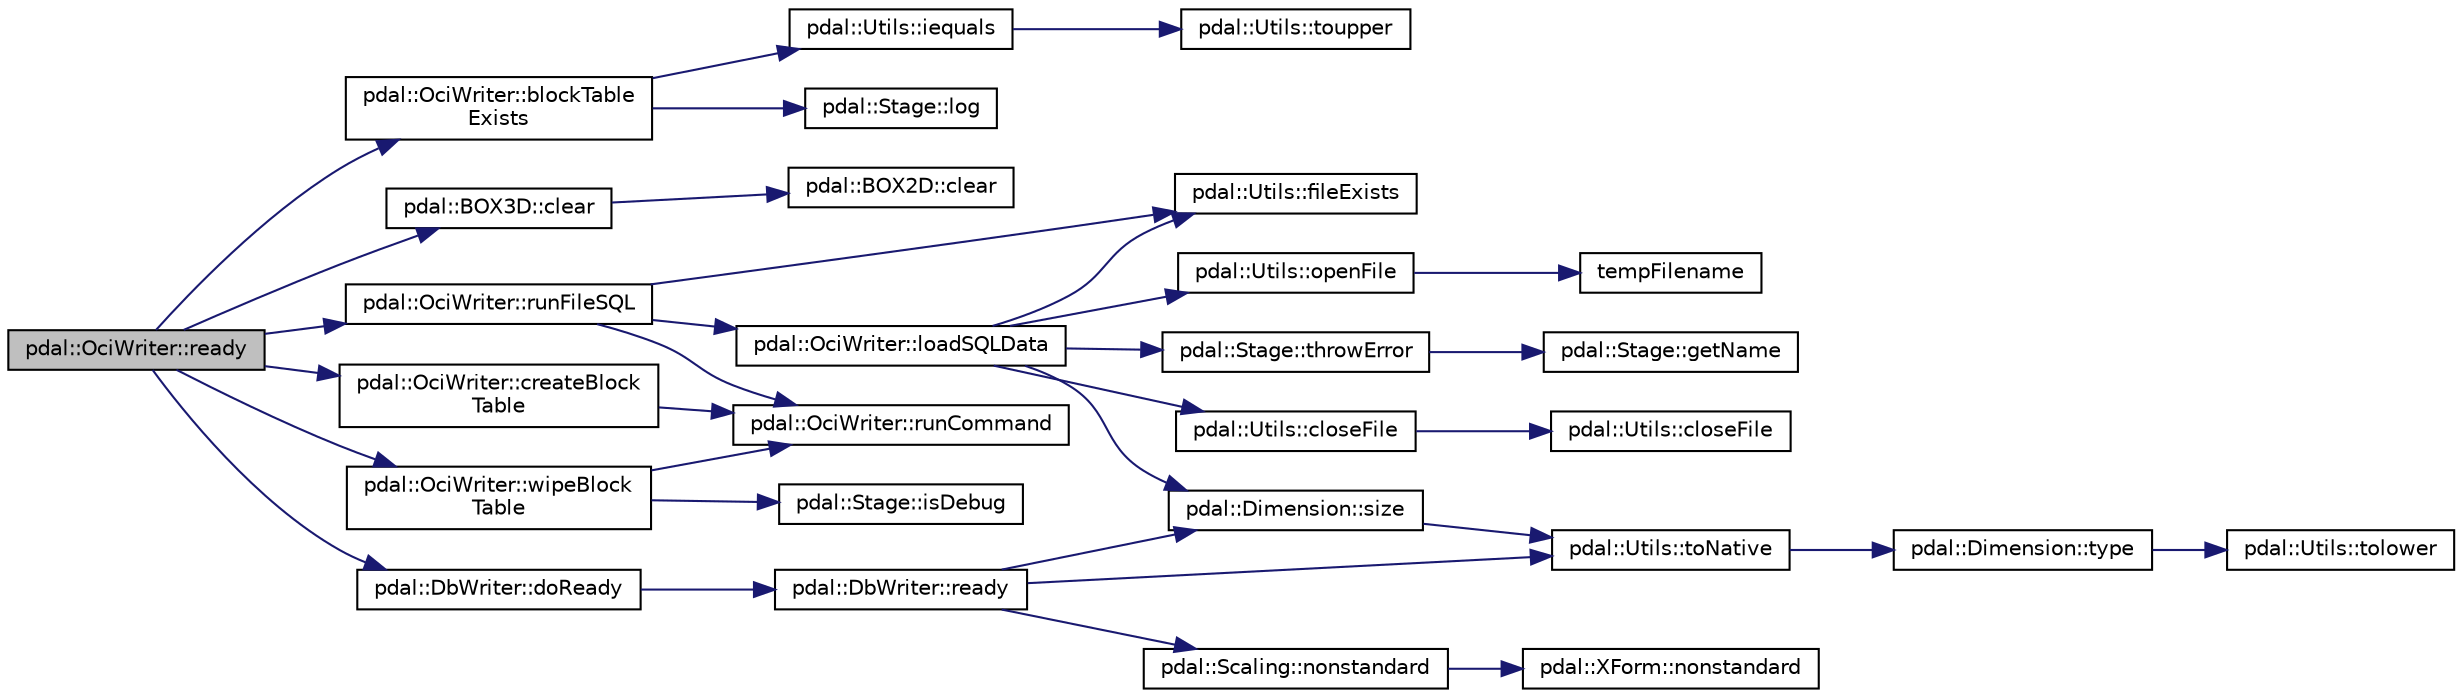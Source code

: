 digraph "pdal::OciWriter::ready"
{
  edge [fontname="Helvetica",fontsize="10",labelfontname="Helvetica",labelfontsize="10"];
  node [fontname="Helvetica",fontsize="10",shape=record];
  rankdir="LR";
  Node1 [label="pdal::OciWriter::ready",height=0.2,width=0.4,color="black", fillcolor="grey75", style="filled", fontcolor="black"];
  Node1 -> Node2 [color="midnightblue",fontsize="10",style="solid",fontname="Helvetica"];
  Node2 [label="pdal::OciWriter::blockTable\lExists",height=0.2,width=0.4,color="black", fillcolor="white", style="filled",URL="$classpdal_1_1OciWriter.html#a2043a7b3517864d95d7969293b412180"];
  Node2 -> Node3 [color="midnightblue",fontsize="10",style="solid",fontname="Helvetica"];
  Node3 [label="pdal::Utils::iequals",height=0.2,width=0.4,color="black", fillcolor="white", style="filled",URL="$namespacepdal_1_1Utils.html#acb34cb790a22dbce1a05582ba4917566"];
  Node3 -> Node4 [color="midnightblue",fontsize="10",style="solid",fontname="Helvetica"];
  Node4 [label="pdal::Utils::toupper",height=0.2,width=0.4,color="black", fillcolor="white", style="filled",URL="$namespacepdal_1_1Utils.html#a28e3e2faff94b20f9908e77bc54ed983"];
  Node2 -> Node5 [color="midnightblue",fontsize="10",style="solid",fontname="Helvetica"];
  Node5 [label="pdal::Stage::log",height=0.2,width=0.4,color="black", fillcolor="white", style="filled",URL="$classpdal_1_1Stage.html#ae8c29817e14d7cda53fdcbb23102d872"];
  Node1 -> Node6 [color="midnightblue",fontsize="10",style="solid",fontname="Helvetica"];
  Node6 [label="pdal::BOX3D::clear",height=0.2,width=0.4,color="black", fillcolor="white", style="filled",URL="$classpdal_1_1BOX3D.html#a2bc36ba06f8eb54acd95cf58fb968317"];
  Node6 -> Node7 [color="midnightblue",fontsize="10",style="solid",fontname="Helvetica"];
  Node7 [label="pdal::BOX2D::clear",height=0.2,width=0.4,color="black", fillcolor="white", style="filled",URL="$classpdal_1_1BOX2D.html#a299dd7a0eb6878ba584f6ae3608c22f1"];
  Node1 -> Node8 [color="midnightblue",fontsize="10",style="solid",fontname="Helvetica"];
  Node8 [label="pdal::OciWriter::createBlock\lTable",height=0.2,width=0.4,color="black", fillcolor="white", style="filled",URL="$classpdal_1_1OciWriter.html#aae200e648be62ee5bd6e7a9309409e2e"];
  Node8 -> Node9 [color="midnightblue",fontsize="10",style="solid",fontname="Helvetica"];
  Node9 [label="pdal::OciWriter::runCommand",height=0.2,width=0.4,color="black", fillcolor="white", style="filled",URL="$classpdal_1_1OciWriter.html#a80b62166cf73958e525123c285ad79a3"];
  Node1 -> Node10 [color="midnightblue",fontsize="10",style="solid",fontname="Helvetica"];
  Node10 [label="pdal::DbWriter::doReady",height=0.2,width=0.4,color="black", fillcolor="white", style="filled",URL="$classpdal_1_1DbWriter.html#a0e1666ce3872f2d6c0c1059df0c82340"];
  Node10 -> Node11 [color="midnightblue",fontsize="10",style="solid",fontname="Helvetica"];
  Node11 [label="pdal::DbWriter::ready",height=0.2,width=0.4,color="black", fillcolor="white", style="filled",URL="$classpdal_1_1DbWriter.html#a39553d80fb4fb40fb9cb9bd7b634df66"];
  Node11 -> Node12 [color="midnightblue",fontsize="10",style="solid",fontname="Helvetica"];
  Node12 [label="pdal::Scaling::nonstandard",height=0.2,width=0.4,color="black", fillcolor="white", style="filled",URL="$classpdal_1_1Scaling.html#ae5bcc3f114dd8ea91ff5e06eeed29f96"];
  Node12 -> Node13 [color="midnightblue",fontsize="10",style="solid",fontname="Helvetica"];
  Node13 [label="pdal::XForm::nonstandard",height=0.2,width=0.4,color="black", fillcolor="white", style="filled",URL="$structpdal_1_1XForm.html#aa8911e8618efef91038c0b4d1e37c331"];
  Node11 -> Node14 [color="midnightblue",fontsize="10",style="solid",fontname="Helvetica"];
  Node14 [label="pdal::Dimension::size",height=0.2,width=0.4,color="black", fillcolor="white", style="filled",URL="$namespacepdal_1_1Dimension.html#acf81dae9d5946f3a941f9df154b2329b"];
  Node14 -> Node15 [color="midnightblue",fontsize="10",style="solid",fontname="Helvetica"];
  Node15 [label="pdal::Utils::toNative",height=0.2,width=0.4,color="black", fillcolor="white", style="filled",URL="$namespacepdal_1_1Utils.html#a59253304d0f929e3a3ea00f09636002f"];
  Node15 -> Node16 [color="midnightblue",fontsize="10",style="solid",fontname="Helvetica"];
  Node16 [label="pdal::Dimension::type",height=0.2,width=0.4,color="black", fillcolor="white", style="filled",URL="$namespacepdal_1_1Dimension.html#a880d689fed54aa3ded6f88c9e058c5d2"];
  Node16 -> Node17 [color="midnightblue",fontsize="10",style="solid",fontname="Helvetica"];
  Node17 [label="pdal::Utils::tolower",height=0.2,width=0.4,color="black", fillcolor="white", style="filled",URL="$namespacepdal_1_1Utils.html#a5268937cf695835e55392f752dc02cb2"];
  Node11 -> Node15 [color="midnightblue",fontsize="10",style="solid",fontname="Helvetica"];
  Node1 -> Node18 [color="midnightblue",fontsize="10",style="solid",fontname="Helvetica"];
  Node18 [label="pdal::OciWriter::runFileSQL",height=0.2,width=0.4,color="black", fillcolor="white", style="filled",URL="$classpdal_1_1OciWriter.html#a629a673386708bf15044f9c05c2218fd"];
  Node18 -> Node19 [color="midnightblue",fontsize="10",style="solid",fontname="Helvetica"];
  Node19 [label="pdal::Utils::fileExists",height=0.2,width=0.4,color="black", fillcolor="white", style="filled",URL="$namespacepdal_1_1Utils.html#aa7cd618aca677bff881c1c14fbeebe72"];
  Node18 -> Node20 [color="midnightblue",fontsize="10",style="solid",fontname="Helvetica"];
  Node20 [label="pdal::OciWriter::loadSQLData",height=0.2,width=0.4,color="black", fillcolor="white", style="filled",URL="$classpdal_1_1OciWriter.html#a7d89ae96811071e045b6cfc091b7bd01"];
  Node20 -> Node21 [color="midnightblue",fontsize="10",style="solid",fontname="Helvetica"];
  Node21 [label="pdal::Utils::closeFile",height=0.2,width=0.4,color="black", fillcolor="white", style="filled",URL="$namespacepdal_1_1Utils.html#aad48cdff8e3ff3d13c7a273583870185"];
  Node21 -> Node22 [color="midnightblue",fontsize="10",style="solid",fontname="Helvetica"];
  Node22 [label="pdal::Utils::closeFile",height=0.2,width=0.4,color="black", fillcolor="white", style="filled",URL="$namespacepdal_1_1Utils.html#a6ce7036b0912ba81b1f1a876b2772a34"];
  Node20 -> Node19 [color="midnightblue",fontsize="10",style="solid",fontname="Helvetica"];
  Node20 -> Node23 [color="midnightblue",fontsize="10",style="solid",fontname="Helvetica"];
  Node23 [label="pdal::Utils::openFile",height=0.2,width=0.4,color="black", fillcolor="white", style="filled",URL="$namespacepdal_1_1Utils.html#ac3322e84f8c5a998a344a5a606c74793"];
  Node23 -> Node24 [color="midnightblue",fontsize="10",style="solid",fontname="Helvetica"];
  Node24 [label="tempFilename",height=0.2,width=0.4,color="black", fillcolor="white", style="filled",URL="$SQLiteTest_8cpp.html#afdd1742979cee35fe1879794bd7ff3a4"];
  Node20 -> Node14 [color="midnightblue",fontsize="10",style="solid",fontname="Helvetica"];
  Node20 -> Node25 [color="midnightblue",fontsize="10",style="solid",fontname="Helvetica"];
  Node25 [label="pdal::Stage::throwError",height=0.2,width=0.4,color="black", fillcolor="white", style="filled",URL="$classpdal_1_1Stage.html#abdbd1176da12dfd882d931a43290797f"];
  Node25 -> Node26 [color="midnightblue",fontsize="10",style="solid",fontname="Helvetica"];
  Node26 [label="pdal::Stage::getName",height=0.2,width=0.4,color="black", fillcolor="white", style="filled",URL="$classpdal_1_1Stage.html#a6c81d6fbbac17ebe4cd63806916cc750"];
  Node18 -> Node9 [color="midnightblue",fontsize="10",style="solid",fontname="Helvetica"];
  Node1 -> Node27 [color="midnightblue",fontsize="10",style="solid",fontname="Helvetica"];
  Node27 [label="pdal::OciWriter::wipeBlock\lTable",height=0.2,width=0.4,color="black", fillcolor="white", style="filled",URL="$classpdal_1_1OciWriter.html#a61c4e2f066046a0cc638d62d165b944e"];
  Node27 -> Node9 [color="midnightblue",fontsize="10",style="solid",fontname="Helvetica"];
  Node27 -> Node28 [color="midnightblue",fontsize="10",style="solid",fontname="Helvetica"];
  Node28 [label="pdal::Stage::isDebug",height=0.2,width=0.4,color="black", fillcolor="white", style="filled",URL="$classpdal_1_1Stage.html#aec4fb27c40bb4b032ff003a89a950dd4"];
}

